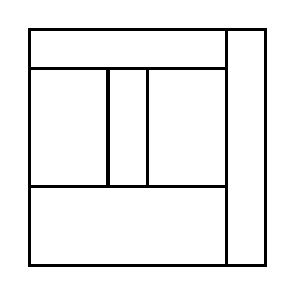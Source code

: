\begin{tikzpicture}[very thick, scale=.5]
    \draw (0,5) rectangle (5,6);
    \draw (0,2) rectangle (2,5);
    \draw (2,2) rectangle (3,5);
    \draw (3,2) rectangle (5,5);
    \draw (0,0) rectangle (5,2);
    \draw (5,0) rectangle (6,6);
\end{tikzpicture}
